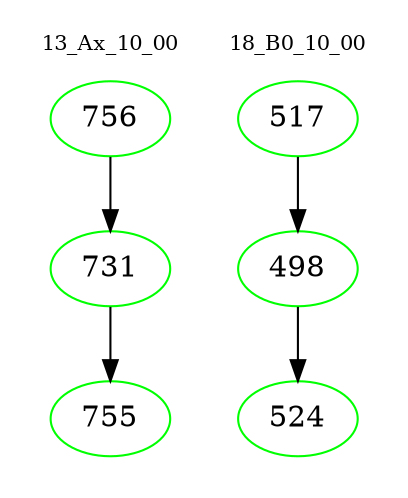 digraph{
subgraph cluster_0 {
color = white
label = "13_Ax_10_00";
fontsize=10;
T0_756 [label="756", color="green"]
T0_756 -> T0_731 [color="black"]
T0_731 [label="731", color="green"]
T0_731 -> T0_755 [color="black"]
T0_755 [label="755", color="green"]
}
subgraph cluster_1 {
color = white
label = "18_B0_10_00";
fontsize=10;
T1_517 [label="517", color="green"]
T1_517 -> T1_498 [color="black"]
T1_498 [label="498", color="green"]
T1_498 -> T1_524 [color="black"]
T1_524 [label="524", color="green"]
}
}
